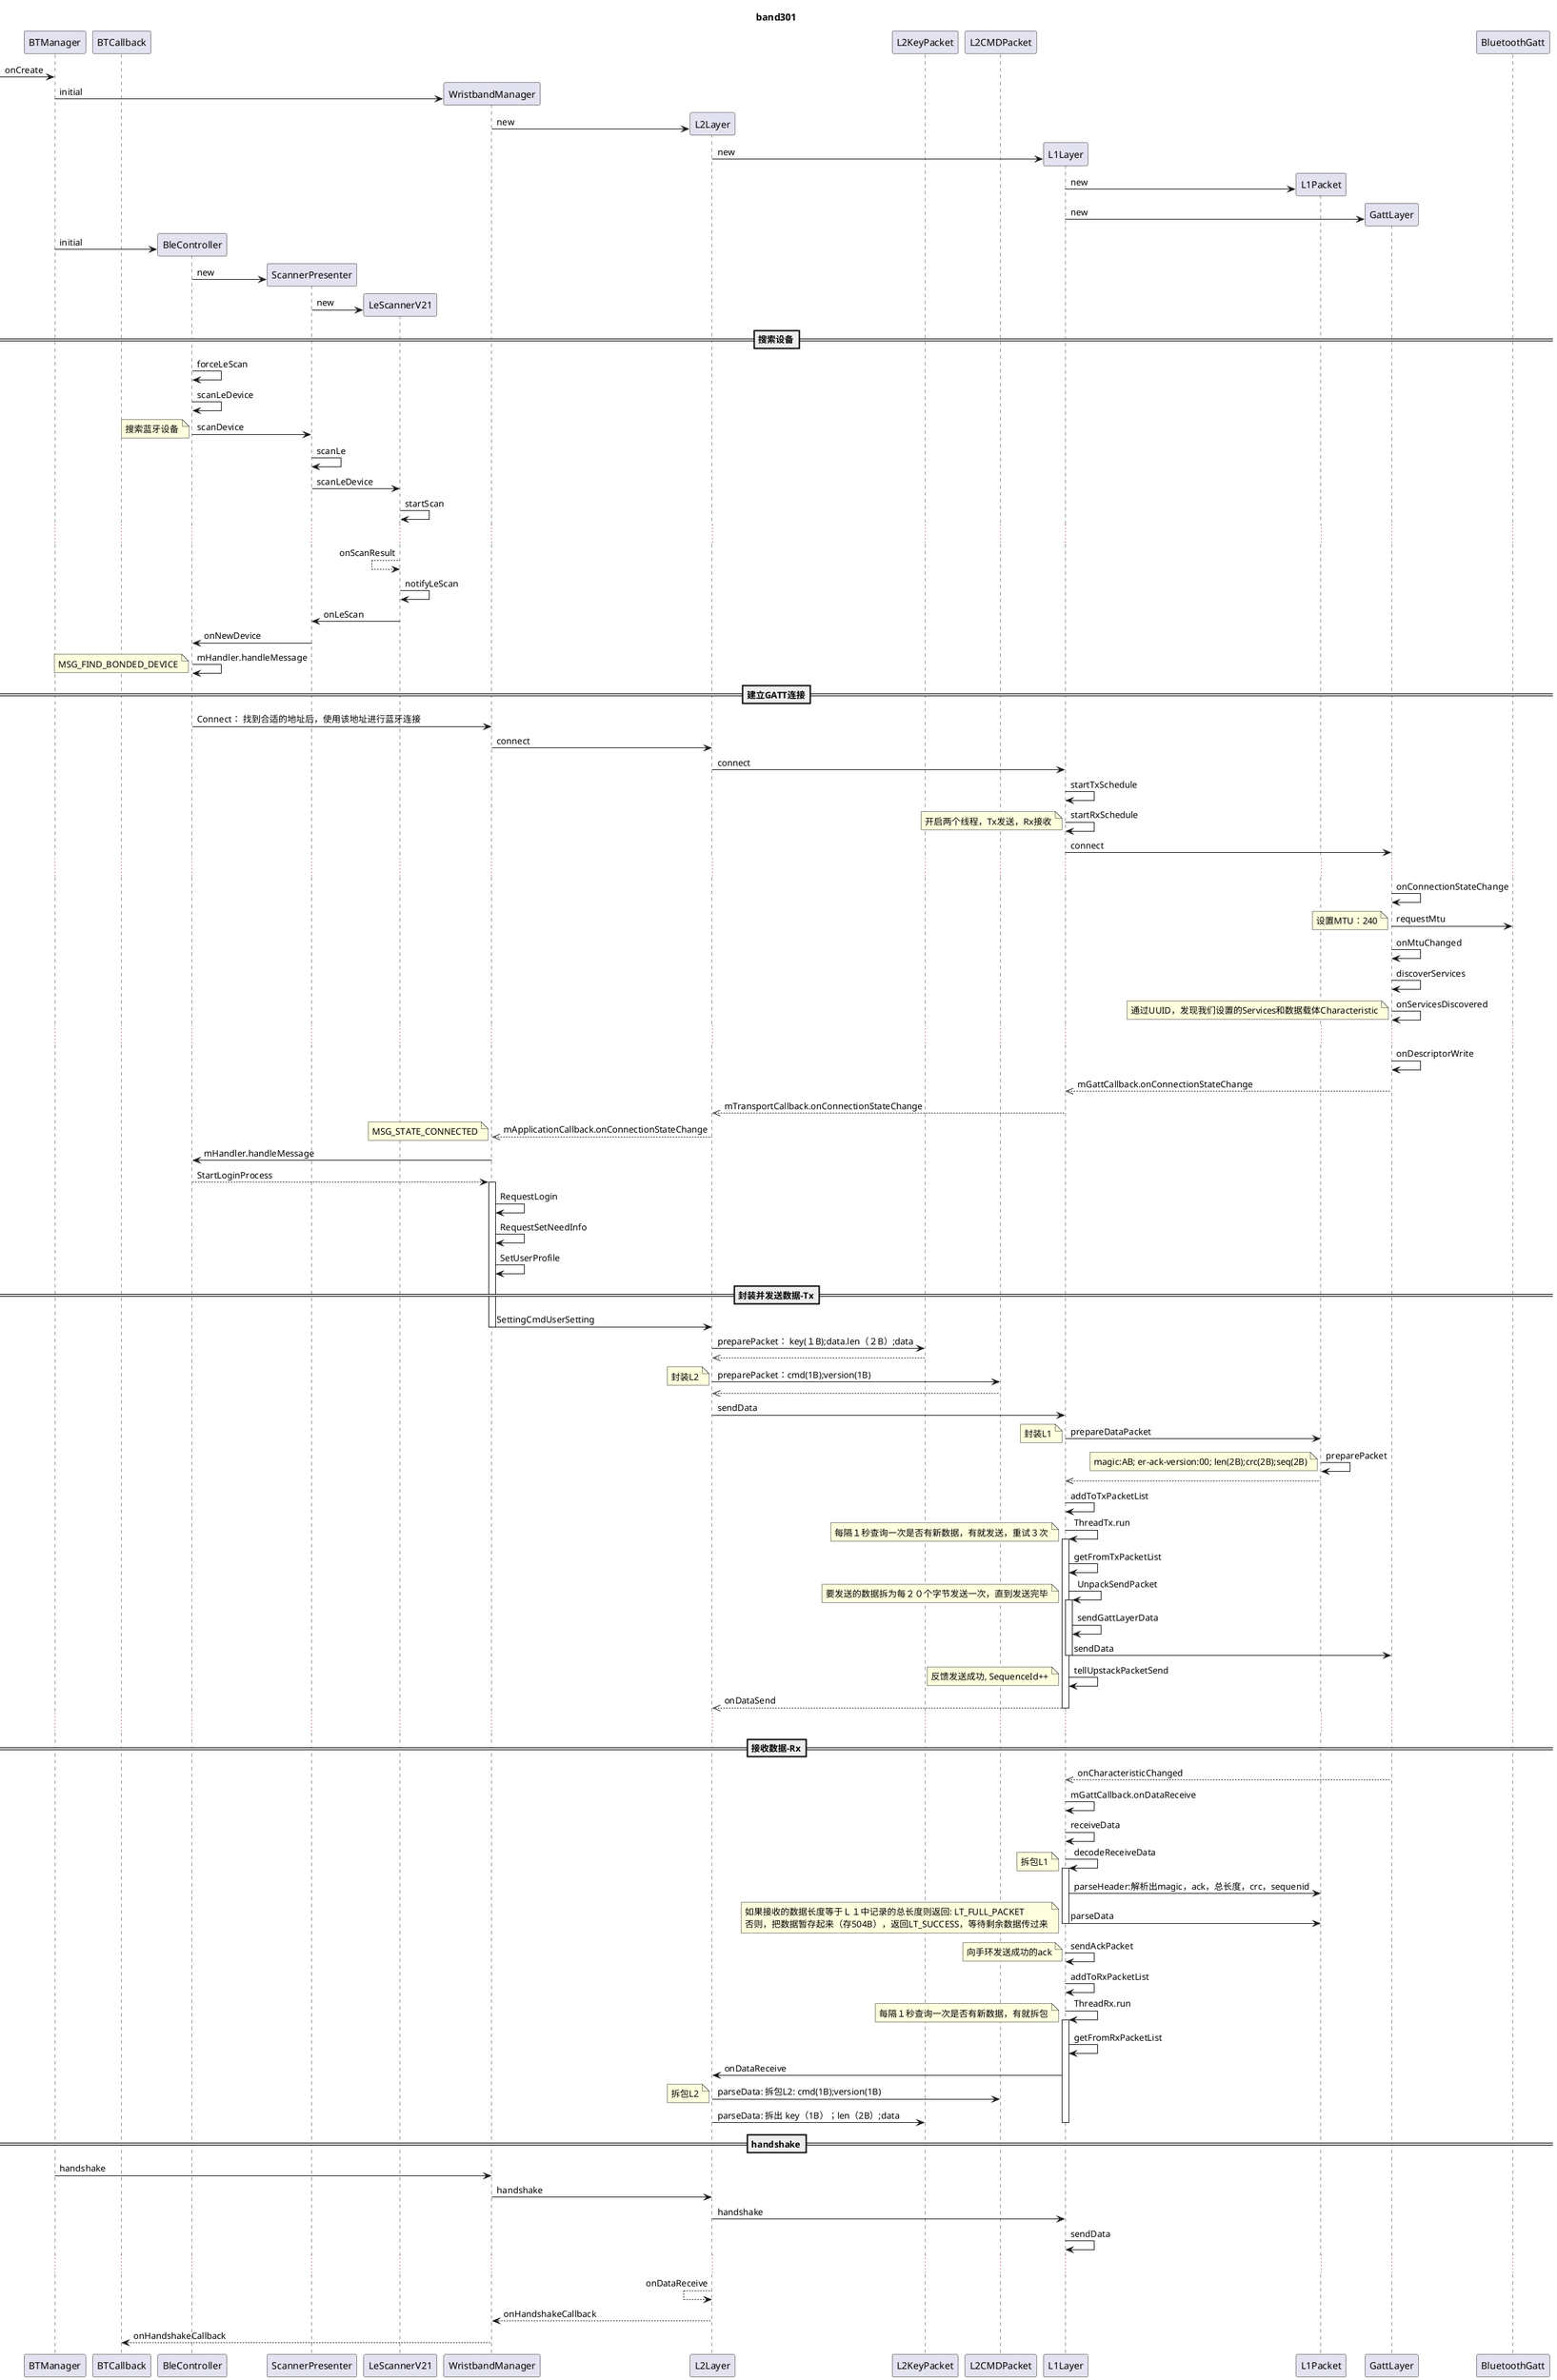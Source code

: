 @startuml
title band301


participant BTManager
participant BTCallback
participant BleController
participant ScannerPresenter
participant LeScannerV21

participant WristbandManager
participant L2Layer
participant L2KeyPacket
participant L2CMDPacket
participant L1Layer
participant L1Packet

-> BTManager: onCreate
create WristbandManager
BTManager -> WristbandManager:initial
create L2Layer
WristbandManager->L2Layer: new
create L1Layer
L2Layer->L1Layer:new
create L1Packet
L1Layer->L1Packet:new
create GattLayer
L1Layer->GattLayer:new
create BleController
BTManager -> BleController: initial
create ScannerPresenter
BleController->ScannerPresenter:new
create LeScannerV21
ScannerPresenter->LeScannerV21:new

==搜索设备==
BleController->BleController:forceLeScan
BleController->BleController:scanLeDevice
BleController->ScannerPresenter:scanDevice
note left: 搜索蓝牙设备
ScannerPresenter->ScannerPresenter:scanLe
ScannerPresenter->LeScannerV21:scanLeDevice
LeScannerV21->LeScannerV21:startScan
...
LeScannerV21<--LeScannerV21:onScanResult
LeScannerV21->LeScannerV21:notifyLeScan
LeScannerV21->ScannerPresenter:onLeScan
ScannerPresenter->BleController:onNewDevice
BleController->BleController:mHandler.handleMessage
note left:MSG_FIND_BONDED_DEVICE

==建立GATT连接==
BleController->WristbandManager:Connect： 找到合适的地址后，使用该地址进行蓝牙连接
WristbandManager->L2Layer:connect
L2Layer->L1Layer:connect
L1Layer->L1Layer:startTxSchedule
L1Layer->L1Layer:startRxSchedule
note left: 开启两个线程，Tx发送，Rx接收
L1Layer->GattLayer:connect
...
GattLayer->GattLayer:onConnectionStateChange
GattLayer->BluetoothGatt:requestMtu
note left: 设置MTU：240
GattLayer->GattLayer:onMtuChanged
GattLayer->GattLayer:discoverServices
GattLayer->GattLayer:onServicesDiscovered
note left: 通过UUID，发现我们设置的Services和数据载体Characteristic
...
GattLayer->GattLayer:onDescriptorWrite
GattLayer-->>L1Layer:mGattCallback.onConnectionStateChange
L1Layer-->>L2Layer:mTransportCallback.onConnectionStateChange
L2Layer-->>WristbandManager:mApplicationCallback.onConnectionStateChange
note left:MSG_STATE_CONNECTED
WristbandManager->BleController:mHandler.handleMessage
WristbandManager<--BleController:StartLoginProcess
activate WristbandManager
WristbandManager->WristbandManager:RequestLogin
WristbandManager->WristbandManager:RequestSetNeedInfo
WristbandManager->WristbandManager:SetUserProfile

==封装并发送数据-Tx==
WristbandManager->L2Layer:SettingCmdUserSetting
deactivate
L2Layer->L2KeyPacket:preparePacket： key(１B);data.len（２B）;data
L2Layer<<--L2KeyPacket:
L2Layer->L2CMDPacket:preparePacket：cmd(1B);version(1B)
note left:封装L2
L2Layer<<--L2CMDPacket:
L2Layer->L1Layer:sendData
L1Layer->L1Packet:prepareDataPacket
note left:封装L1
L1Packet->L1Packet:preparePacket
note left: magic:AB; er-ack-version:00; len(2B);crc(2B);seq(2B)
L1Layer<<--L1Packet:
L1Layer->L1Layer:addToTxPacketList
L1Layer->L1Layer:ThreadTx.run
note left:每隔１秒查询一次是否有新数据，有就发送，重试３次
activate L1Layer
L1Layer->L1Layer:getFromTxPacketList
L1Layer->L1Layer:UnpackSendPacket
note left:要发送的数据拆为每２０个字节发送一次，直到发送完毕
activate L1Layer
L1Layer->L1Layer:sendGattLayerData
L1Layer->GattLayer:sendData
deactivate
L1Layer->L1Layer:tellUpstackPacketSend
note left: 反馈发送成功, SequenceId++
L1Layer-->>L2Layer:onDataSend
deactivate
...

==接收数据-Rx==
GattLayer-->>L1Layer:onCharacteristicChanged
L1Layer->L1Layer:mGattCallback.onDataReceive
L1Layer->L1Layer:receiveData
L1Layer->L1Layer:decodeReceiveData
note left: 拆包L1
activate L1Layer
L1Layer->L1Packet:parseHeader:解析出magic，ack，总长度，crc，sequenid
L1Layer->L1Packet:parseData
note left
如果接收的数据长度等于Ｌ１中记录的总长度则返回: LT_FULL_PACKET
否则，把数据暂存起来（存504B），返回LT_SUCCESS，等待剩余数据传过来
end note
deactivate
L1Layer->L1Layer:sendAckPacket
note left:向手环发送成功的ack
L1Layer->L1Layer:addToRxPacketList
L1Layer->L1Layer:ThreadRx.run
note left:每隔１秒查询一次是否有新数据，有就拆包
activate L1Layer
L1Layer->L1Layer:getFromRxPacketList
L1Layer->L2Layer:onDataReceive
L2Layer->L2CMDPacket:parseData: 拆包L2: cmd(1B);version(1B)
note left: 拆包L2
L2Layer->L2KeyPacket:parseData: 拆出 key（1B）；len（2B）;data
deactivate


==handshake==
BTManager->WristbandManager:handshake
WristbandManager->L2Layer:handshake
L2Layer->L1Layer:handshake
L1Layer->L1Layer:sendData
...
L2Layer<--L2Layer:onDataReceive
WristbandManager<--L2Layer:onHandshakeCallback
BTCallback<--WristbandManager:onHandshakeCallback

@enduml